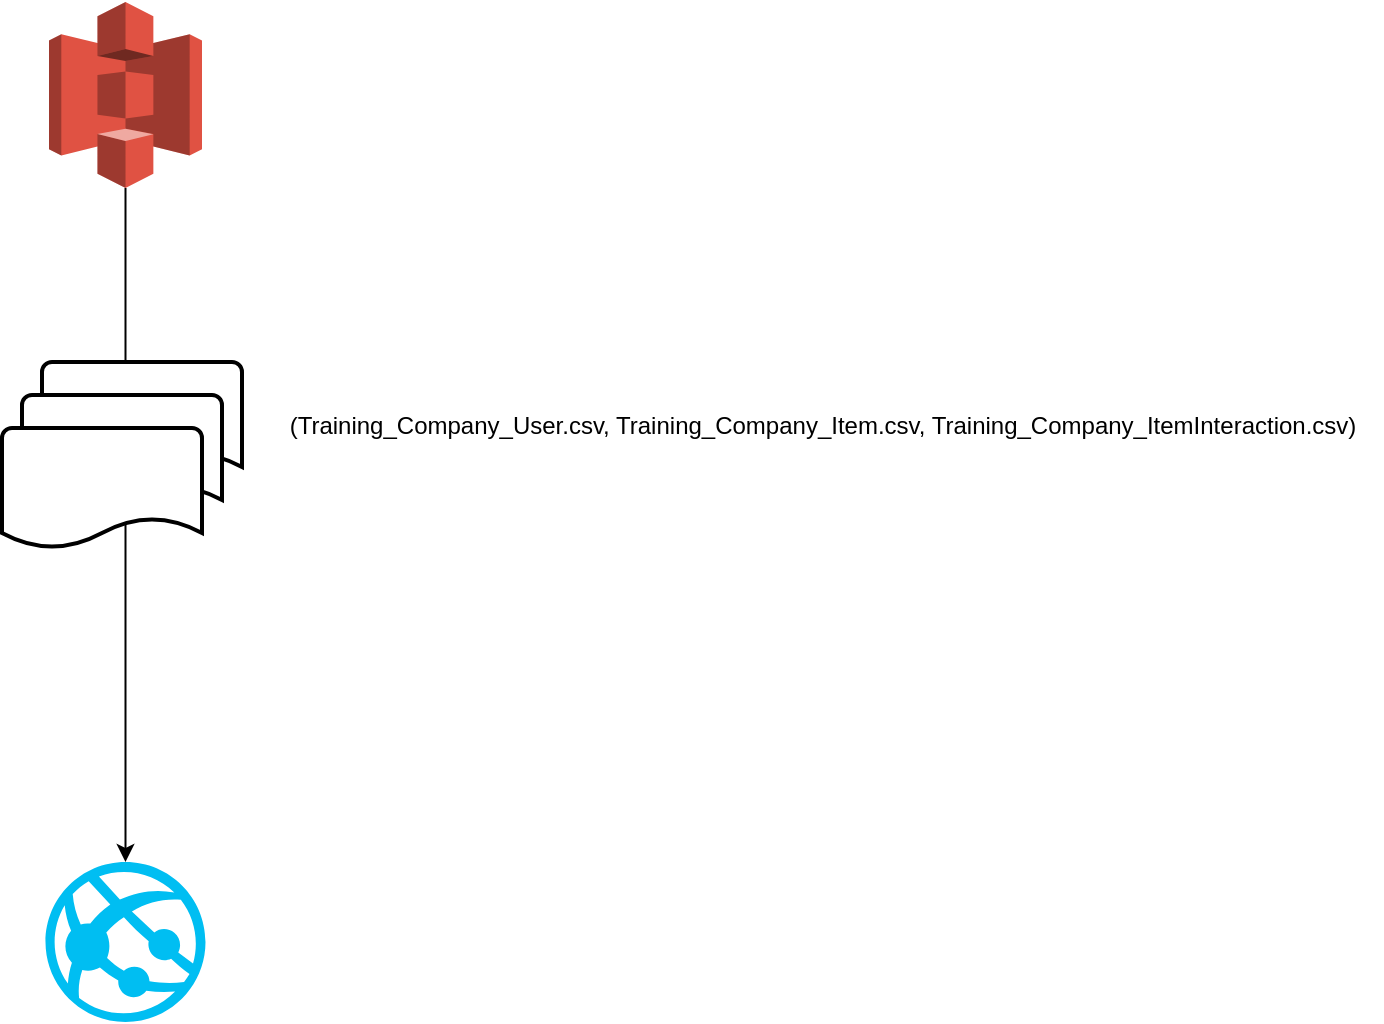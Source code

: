 <mxfile version="28.1.0">
  <diagram name="第 1 页" id="IIeuhiTx5am88Ce6QUmT">
    <mxGraphModel dx="2084" dy="777" grid="1" gridSize="10" guides="1" tooltips="1" connect="1" arrows="1" fold="1" page="1" pageScale="1" pageWidth="827" pageHeight="1169" math="0" shadow="0">
      <root>
        <mxCell id="0" />
        <mxCell id="1" parent="0" />
        <mxCell id="a0exR-PvPegkOZugwnQl-3" value="" style="outlineConnect=0;dashed=0;verticalLabelPosition=bottom;verticalAlign=top;align=center;html=1;shape=mxgraph.aws3.s3;fillColor=#E05243;gradientColor=none;" vertex="1" parent="1">
          <mxGeometry x="3.5" y="20" width="76.5" height="93" as="geometry" />
        </mxCell>
        <mxCell id="a0exR-PvPegkOZugwnQl-11" value="(Training_Company_User.csv, Training_Company_Item.csv, Training_Company_ItemInteraction.csv)" style="text;html=1;align=center;verticalAlign=middle;resizable=0;points=[];autosize=1;strokeColor=none;fillColor=none;" vertex="1" parent="1">
          <mxGeometry x="110" y="216.5" width="560" height="30" as="geometry" />
        </mxCell>
        <mxCell id="a0exR-PvPegkOZugwnQl-12" style="edgeStyle=orthogonalEdgeStyle;rounded=0;orthogonalLoop=1;jettySize=auto;html=1;entryX=0.5;entryY=0;entryDx=0;entryDy=0;entryPerimeter=0;" edge="1" parent="1" source="a0exR-PvPegkOZugwnQl-3" target="a0exR-PvPegkOZugwnQl-13">
          <mxGeometry relative="1" as="geometry">
            <mxPoint x="42" y="440" as="targetPoint" />
          </mxGeometry>
        </mxCell>
        <mxCell id="a0exR-PvPegkOZugwnQl-5" value="" style="strokeWidth=2;html=1;shape=mxgraph.flowchart.document2;whiteSpace=wrap;size=0.25;" vertex="1" parent="1">
          <mxGeometry y="200" width="100" height="60" as="geometry" />
        </mxCell>
        <mxCell id="a0exR-PvPegkOZugwnQl-9" value="" style="strokeWidth=2;html=1;shape=mxgraph.flowchart.document2;whiteSpace=wrap;size=0.25;" vertex="1" parent="1">
          <mxGeometry x="-10" y="216.5" width="100" height="60" as="geometry" />
        </mxCell>
        <mxCell id="a0exR-PvPegkOZugwnQl-10" value="" style="strokeWidth=2;html=1;shape=mxgraph.flowchart.document2;whiteSpace=wrap;size=0.25;" vertex="1" parent="1">
          <mxGeometry x="-20" y="233" width="100" height="60" as="geometry" />
        </mxCell>
        <mxCell id="a0exR-PvPegkOZugwnQl-13" value="" style="verticalLabelPosition=bottom;html=1;verticalAlign=top;align=center;strokeColor=none;fillColor=#00BEF2;shape=mxgraph.azure.azure_website;pointerEvents=1;" vertex="1" parent="1">
          <mxGeometry x="1.75" y="450" width="80" height="80" as="geometry" />
        </mxCell>
      </root>
    </mxGraphModel>
  </diagram>
</mxfile>
